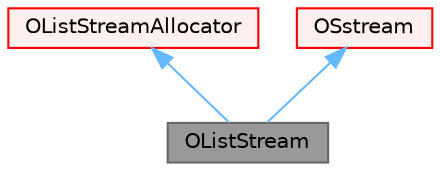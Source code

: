 digraph "OListStream"
{
 // LATEX_PDF_SIZE
  bgcolor="transparent";
  edge [fontname=Helvetica,fontsize=10,labelfontname=Helvetica,labelfontsize=10];
  node [fontname=Helvetica,fontsize=10,shape=box,height=0.2,width=0.4];
  Node1 [id="Node000001",label="OListStream",height=0.2,width=0.4,color="gray40", fillcolor="grey60", style="filled", fontcolor="black",tooltip="An output stream that writes to a List and manages the List storage. Similar to OStringStream but wit..."];
  Node2 -> Node1 [id="edge1_Node000001_Node000002",dir="back",color="steelblue1",style="solid",tooltip=" "];
  Node2 [id="Node000002",label="OListStreamAllocator",height=0.2,width=0.4,color="red", fillcolor="#FFF0F0", style="filled",URL="$classFoam_1_1Detail_1_1OListStreamAllocator.html",tooltip=" "];
  Node8 -> Node1 [id="edge2_Node000001_Node000008",dir="back",color="steelblue1",style="solid",tooltip=" "];
  Node8 [id="Node000008",label="OSstream",height=0.2,width=0.4,color="red", fillcolor="#FFF0F0", style="filled",URL="$classFoam_1_1OSstream.html",tooltip="Generic output stream using a standard (STL) stream."];
}
